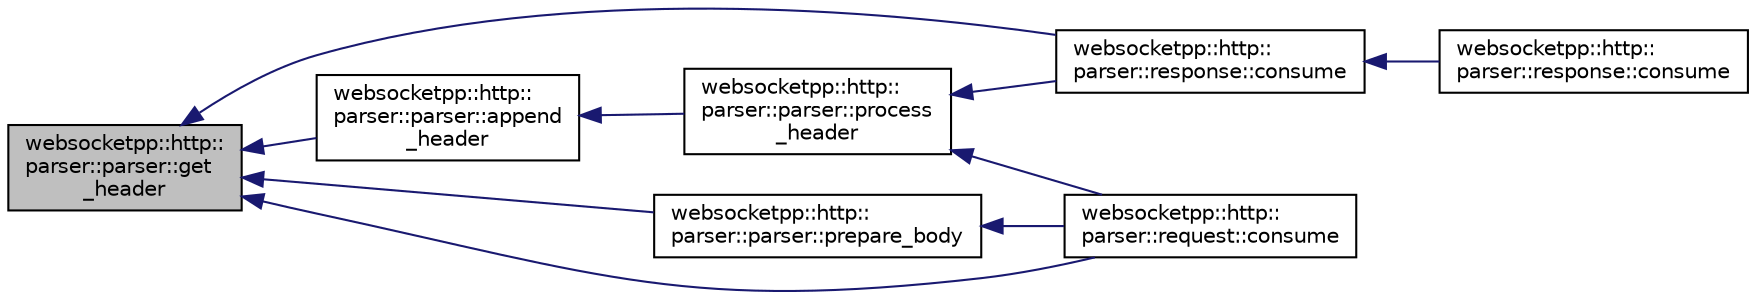 digraph "websocketpp::http::parser::parser::get_header"
{
  edge [fontname="Helvetica",fontsize="10",labelfontname="Helvetica",labelfontsize="10"];
  node [fontname="Helvetica",fontsize="10",shape=record];
  rankdir="LR";
  Node14 [label="websocketpp::http::\lparser::parser::get\l_header",height=0.2,width=0.4,color="black", fillcolor="grey75", style="filled", fontcolor="black"];
  Node14 -> Node15 [dir="back",color="midnightblue",fontsize="10",style="solid"];
  Node15 [label="websocketpp::http::\lparser::parser::append\l_header",height=0.2,width=0.4,color="black", fillcolor="white", style="filled",URL="$classwebsocketpp_1_1http_1_1parser_1_1parser.html#abd39762de5ec467a29a537d79602b603",tooltip="Append a value to an existing HTTP header. "];
  Node15 -> Node16 [dir="back",color="midnightblue",fontsize="10",style="solid"];
  Node16 [label="websocketpp::http::\lparser::parser::process\l_header",height=0.2,width=0.4,color="black", fillcolor="white", style="filled",URL="$classwebsocketpp_1_1http_1_1parser_1_1parser.html#a4dbb443fd916f8b4306e7afdb2e8ff45",tooltip="Process a header line. "];
  Node16 -> Node17 [dir="back",color="midnightblue",fontsize="10",style="solid"];
  Node17 [label="websocketpp::http::\lparser::request::consume",height=0.2,width=0.4,color="black", fillcolor="white", style="filled",URL="$classwebsocketpp_1_1http_1_1parser_1_1request.html#abd9cae6f44634d62253d806d982ab1d6",tooltip="Process bytes in the input buffer. "];
  Node16 -> Node18 [dir="back",color="midnightblue",fontsize="10",style="solid"];
  Node18 [label="websocketpp::http::\lparser::response::consume",height=0.2,width=0.4,color="black", fillcolor="white", style="filled",URL="$classwebsocketpp_1_1http_1_1parser_1_1response.html#ae99b8f1287898b74d1963b95347ab838",tooltip="Process bytes in the input buffer. "];
  Node18 -> Node19 [dir="back",color="midnightblue",fontsize="10",style="solid"];
  Node19 [label="websocketpp::http::\lparser::response::consume",height=0.2,width=0.4,color="black", fillcolor="white", style="filled",URL="$classwebsocketpp_1_1http_1_1parser_1_1response.html#a5b274a9e5766e679f0939a7e1ecbad56",tooltip="Process bytes in the input buffer (istream version) "];
  Node14 -> Node20 [dir="back",color="midnightblue",fontsize="10",style="solid"];
  Node20 [label="websocketpp::http::\lparser::parser::prepare_body",height=0.2,width=0.4,color="black", fillcolor="white", style="filled",URL="$classwebsocketpp_1_1http_1_1parser_1_1parser.html#aabf5f8c33cad9202520337f8e2ed7aa5",tooltip="Prepare the parser to begin parsing body data. "];
  Node20 -> Node17 [dir="back",color="midnightblue",fontsize="10",style="solid"];
  Node14 -> Node17 [dir="back",color="midnightblue",fontsize="10",style="solid"];
  Node14 -> Node18 [dir="back",color="midnightblue",fontsize="10",style="solid"];
}
